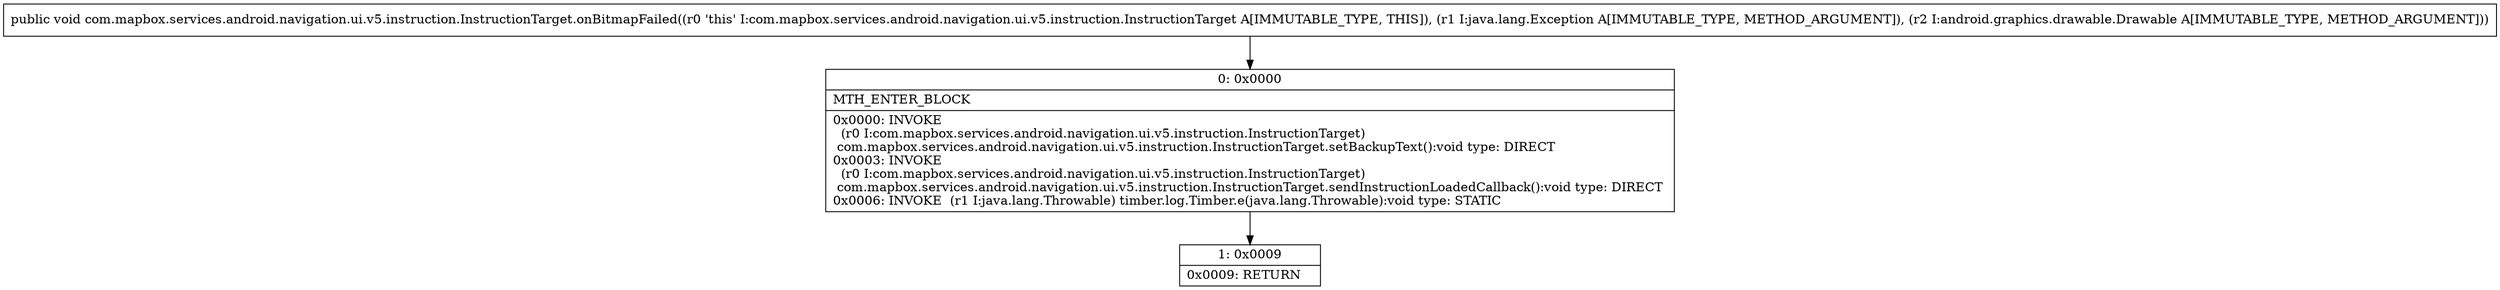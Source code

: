 digraph "CFG forcom.mapbox.services.android.navigation.ui.v5.instruction.InstructionTarget.onBitmapFailed(Ljava\/lang\/Exception;Landroid\/graphics\/drawable\/Drawable;)V" {
Node_0 [shape=record,label="{0\:\ 0x0000|MTH_ENTER_BLOCK\l|0x0000: INVOKE  \l  (r0 I:com.mapbox.services.android.navigation.ui.v5.instruction.InstructionTarget)\l com.mapbox.services.android.navigation.ui.v5.instruction.InstructionTarget.setBackupText():void type: DIRECT \l0x0003: INVOKE  \l  (r0 I:com.mapbox.services.android.navigation.ui.v5.instruction.InstructionTarget)\l com.mapbox.services.android.navigation.ui.v5.instruction.InstructionTarget.sendInstructionLoadedCallback():void type: DIRECT \l0x0006: INVOKE  (r1 I:java.lang.Throwable) timber.log.Timber.e(java.lang.Throwable):void type: STATIC \l}"];
Node_1 [shape=record,label="{1\:\ 0x0009|0x0009: RETURN   \l}"];
MethodNode[shape=record,label="{public void com.mapbox.services.android.navigation.ui.v5.instruction.InstructionTarget.onBitmapFailed((r0 'this' I:com.mapbox.services.android.navigation.ui.v5.instruction.InstructionTarget A[IMMUTABLE_TYPE, THIS]), (r1 I:java.lang.Exception A[IMMUTABLE_TYPE, METHOD_ARGUMENT]), (r2 I:android.graphics.drawable.Drawable A[IMMUTABLE_TYPE, METHOD_ARGUMENT])) }"];
MethodNode -> Node_0;
Node_0 -> Node_1;
}

